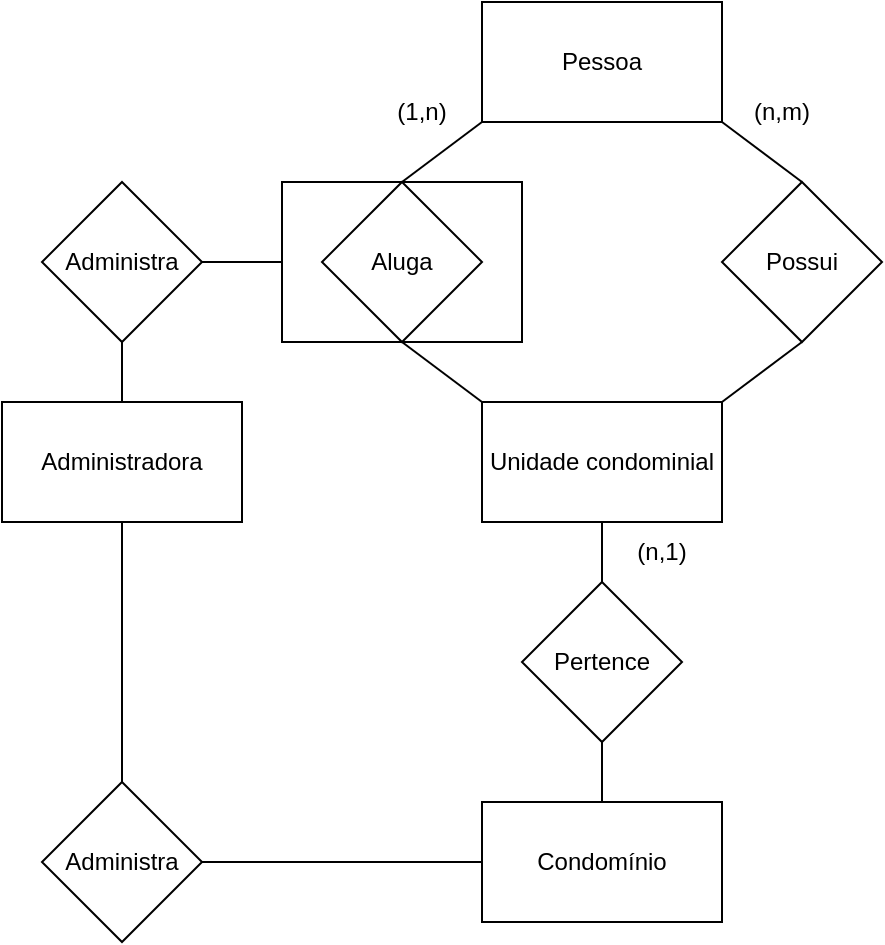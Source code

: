 <mxfile version="17.4.5" type="github">
  <diagram id="hVVn43vC36BYdRfXm3u4" name="Page-1">
    <mxGraphModel dx="1067" dy="483" grid="1" gridSize="10" guides="1" tooltips="1" connect="1" arrows="1" fold="1" page="1" pageScale="1" pageWidth="827" pageHeight="1169" math="0" shadow="0">
      <root>
        <mxCell id="0" />
        <mxCell id="1" parent="0" />
        <mxCell id="q5JTnPqhsmbvpgsx1VYT-4" value="" style="rounded=0;whiteSpace=wrap;html=1;" vertex="1" parent="1">
          <mxGeometry x="280" y="460" width="120" height="80" as="geometry" />
        </mxCell>
        <mxCell id="q5JTnPqhsmbvpgsx1VYT-2" value="Pessoa" style="rounded=0;whiteSpace=wrap;html=1;" vertex="1" parent="1">
          <mxGeometry x="380" y="370" width="120" height="60" as="geometry" />
        </mxCell>
        <mxCell id="q5JTnPqhsmbvpgsx1VYT-3" value="Aluga" style="rhombus;whiteSpace=wrap;html=1;" vertex="1" parent="1">
          <mxGeometry x="300" y="460" width="80" height="80" as="geometry" />
        </mxCell>
        <mxCell id="q5JTnPqhsmbvpgsx1VYT-6" value="" style="endArrow=none;html=1;rounded=0;exitX=0.5;exitY=0;exitDx=0;exitDy=0;" edge="1" parent="1" source="q5JTnPqhsmbvpgsx1VYT-3">
          <mxGeometry width="50" height="50" relative="1" as="geometry">
            <mxPoint x="330" y="480" as="sourcePoint" />
            <mxPoint x="380" y="430" as="targetPoint" />
          </mxGeometry>
        </mxCell>
        <mxCell id="q5JTnPqhsmbvpgsx1VYT-7" value="Possui" style="rhombus;whiteSpace=wrap;html=1;" vertex="1" parent="1">
          <mxGeometry x="500" y="460" width="80" height="80" as="geometry" />
        </mxCell>
        <mxCell id="q5JTnPqhsmbvpgsx1VYT-8" value="" style="endArrow=none;html=1;rounded=0;entryX=1;entryY=1;entryDx=0;entryDy=0;exitX=0.5;exitY=0;exitDx=0;exitDy=0;" edge="1" parent="1" source="q5JTnPqhsmbvpgsx1VYT-7" target="q5JTnPqhsmbvpgsx1VYT-2">
          <mxGeometry width="50" height="50" relative="1" as="geometry">
            <mxPoint x="460" y="490" as="sourcePoint" />
            <mxPoint x="510" y="440" as="targetPoint" />
          </mxGeometry>
        </mxCell>
        <mxCell id="q5JTnPqhsmbvpgsx1VYT-9" value="Unidade condominial" style="rounded=0;whiteSpace=wrap;html=1;" vertex="1" parent="1">
          <mxGeometry x="380" y="570" width="120" height="60" as="geometry" />
        </mxCell>
        <mxCell id="q5JTnPqhsmbvpgsx1VYT-10" value="" style="endArrow=none;html=1;rounded=0;exitX=0;exitY=0;exitDx=0;exitDy=0;" edge="1" parent="1" source="q5JTnPqhsmbvpgsx1VYT-9">
          <mxGeometry width="50" height="50" relative="1" as="geometry">
            <mxPoint x="290" y="590" as="sourcePoint" />
            <mxPoint x="340" y="540" as="targetPoint" />
          </mxGeometry>
        </mxCell>
        <mxCell id="q5JTnPqhsmbvpgsx1VYT-11" value="" style="endArrow=none;html=1;rounded=0;entryX=0.5;entryY=1;entryDx=0;entryDy=0;" edge="1" parent="1" target="q5JTnPqhsmbvpgsx1VYT-7">
          <mxGeometry width="50" height="50" relative="1" as="geometry">
            <mxPoint x="500" y="570" as="sourcePoint" />
            <mxPoint x="550" y="520" as="targetPoint" />
          </mxGeometry>
        </mxCell>
        <mxCell id="q5JTnPqhsmbvpgsx1VYT-12" value="(n,m)" style="text;html=1;strokeColor=none;fillColor=none;align=center;verticalAlign=middle;whiteSpace=wrap;rounded=0;" vertex="1" parent="1">
          <mxGeometry x="500" y="410" width="60" height="30" as="geometry" />
        </mxCell>
        <mxCell id="q5JTnPqhsmbvpgsx1VYT-13" value="(1,n)" style="text;html=1;strokeColor=none;fillColor=none;align=center;verticalAlign=middle;whiteSpace=wrap;rounded=0;" vertex="1" parent="1">
          <mxGeometry x="320" y="410" width="60" height="30" as="geometry" />
        </mxCell>
        <mxCell id="q5JTnPqhsmbvpgsx1VYT-14" value="Pertence" style="rhombus;whiteSpace=wrap;html=1;" vertex="1" parent="1">
          <mxGeometry x="400" y="660" width="80" height="80" as="geometry" />
        </mxCell>
        <mxCell id="q5JTnPqhsmbvpgsx1VYT-15" value="" style="endArrow=none;html=1;rounded=0;exitX=0.5;exitY=0;exitDx=0;exitDy=0;" edge="1" parent="1" source="q5JTnPqhsmbvpgsx1VYT-14">
          <mxGeometry width="50" height="50" relative="1" as="geometry">
            <mxPoint x="390" y="680" as="sourcePoint" />
            <mxPoint x="440" y="630" as="targetPoint" />
          </mxGeometry>
        </mxCell>
        <mxCell id="q5JTnPqhsmbvpgsx1VYT-16" value="Condomínio" style="rounded=0;whiteSpace=wrap;html=1;" vertex="1" parent="1">
          <mxGeometry x="380" y="770" width="120" height="60" as="geometry" />
        </mxCell>
        <mxCell id="q5JTnPqhsmbvpgsx1VYT-17" value="" style="endArrow=none;html=1;rounded=0;exitX=0.5;exitY=0;exitDx=0;exitDy=0;" edge="1" parent="1" source="q5JTnPqhsmbvpgsx1VYT-16">
          <mxGeometry width="50" height="50" relative="1" as="geometry">
            <mxPoint x="390" y="790" as="sourcePoint" />
            <mxPoint x="440" y="740" as="targetPoint" />
          </mxGeometry>
        </mxCell>
        <mxCell id="q5JTnPqhsmbvpgsx1VYT-18" value="(n,1)" style="text;html=1;strokeColor=none;fillColor=none;align=center;verticalAlign=middle;whiteSpace=wrap;rounded=0;" vertex="1" parent="1">
          <mxGeometry x="440" y="630" width="60" height="30" as="geometry" />
        </mxCell>
        <mxCell id="q5JTnPqhsmbvpgsx1VYT-19" value="Administradora" style="rounded=0;whiteSpace=wrap;html=1;" vertex="1" parent="1">
          <mxGeometry x="140" y="570" width="120" height="60" as="geometry" />
        </mxCell>
        <mxCell id="q5JTnPqhsmbvpgsx1VYT-20" value="Administra" style="rhombus;whiteSpace=wrap;html=1;" vertex="1" parent="1">
          <mxGeometry x="160" y="460" width="80" height="80" as="geometry" />
        </mxCell>
        <mxCell id="q5JTnPqhsmbvpgsx1VYT-21" value="Administra" style="rhombus;whiteSpace=wrap;html=1;" vertex="1" parent="1">
          <mxGeometry x="160" y="760" width="80" height="80" as="geometry" />
        </mxCell>
        <mxCell id="q5JTnPqhsmbvpgsx1VYT-22" value="" style="endArrow=none;html=1;rounded=0;entryX=0.5;entryY=1;entryDx=0;entryDy=0;exitX=0.5;exitY=0;exitDx=0;exitDy=0;" edge="1" parent="1" source="q5JTnPqhsmbvpgsx1VYT-21" target="q5JTnPqhsmbvpgsx1VYT-19">
          <mxGeometry width="50" height="50" relative="1" as="geometry">
            <mxPoint x="210" y="760" as="sourcePoint" />
            <mxPoint x="260" y="710" as="targetPoint" />
          </mxGeometry>
        </mxCell>
        <mxCell id="q5JTnPqhsmbvpgsx1VYT-23" value="" style="endArrow=none;html=1;rounded=0;entryX=0;entryY=0.5;entryDx=0;entryDy=0;" edge="1" parent="1" target="q5JTnPqhsmbvpgsx1VYT-16">
          <mxGeometry width="50" height="50" relative="1" as="geometry">
            <mxPoint x="240" y="800" as="sourcePoint" />
            <mxPoint x="290" y="750" as="targetPoint" />
          </mxGeometry>
        </mxCell>
        <mxCell id="q5JTnPqhsmbvpgsx1VYT-24" value="" style="endArrow=none;html=1;rounded=0;exitX=0.5;exitY=0;exitDx=0;exitDy=0;" edge="1" parent="1" source="q5JTnPqhsmbvpgsx1VYT-19">
          <mxGeometry width="50" height="50" relative="1" as="geometry">
            <mxPoint x="150" y="590" as="sourcePoint" />
            <mxPoint x="200" y="540" as="targetPoint" />
          </mxGeometry>
        </mxCell>
        <mxCell id="q5JTnPqhsmbvpgsx1VYT-25" value="" style="endArrow=none;html=1;rounded=0;entryX=0;entryY=0.5;entryDx=0;entryDy=0;" edge="1" parent="1" target="q5JTnPqhsmbvpgsx1VYT-4">
          <mxGeometry width="50" height="50" relative="1" as="geometry">
            <mxPoint x="240" y="500" as="sourcePoint" />
            <mxPoint x="290" y="450" as="targetPoint" />
          </mxGeometry>
        </mxCell>
      </root>
    </mxGraphModel>
  </diagram>
</mxfile>
